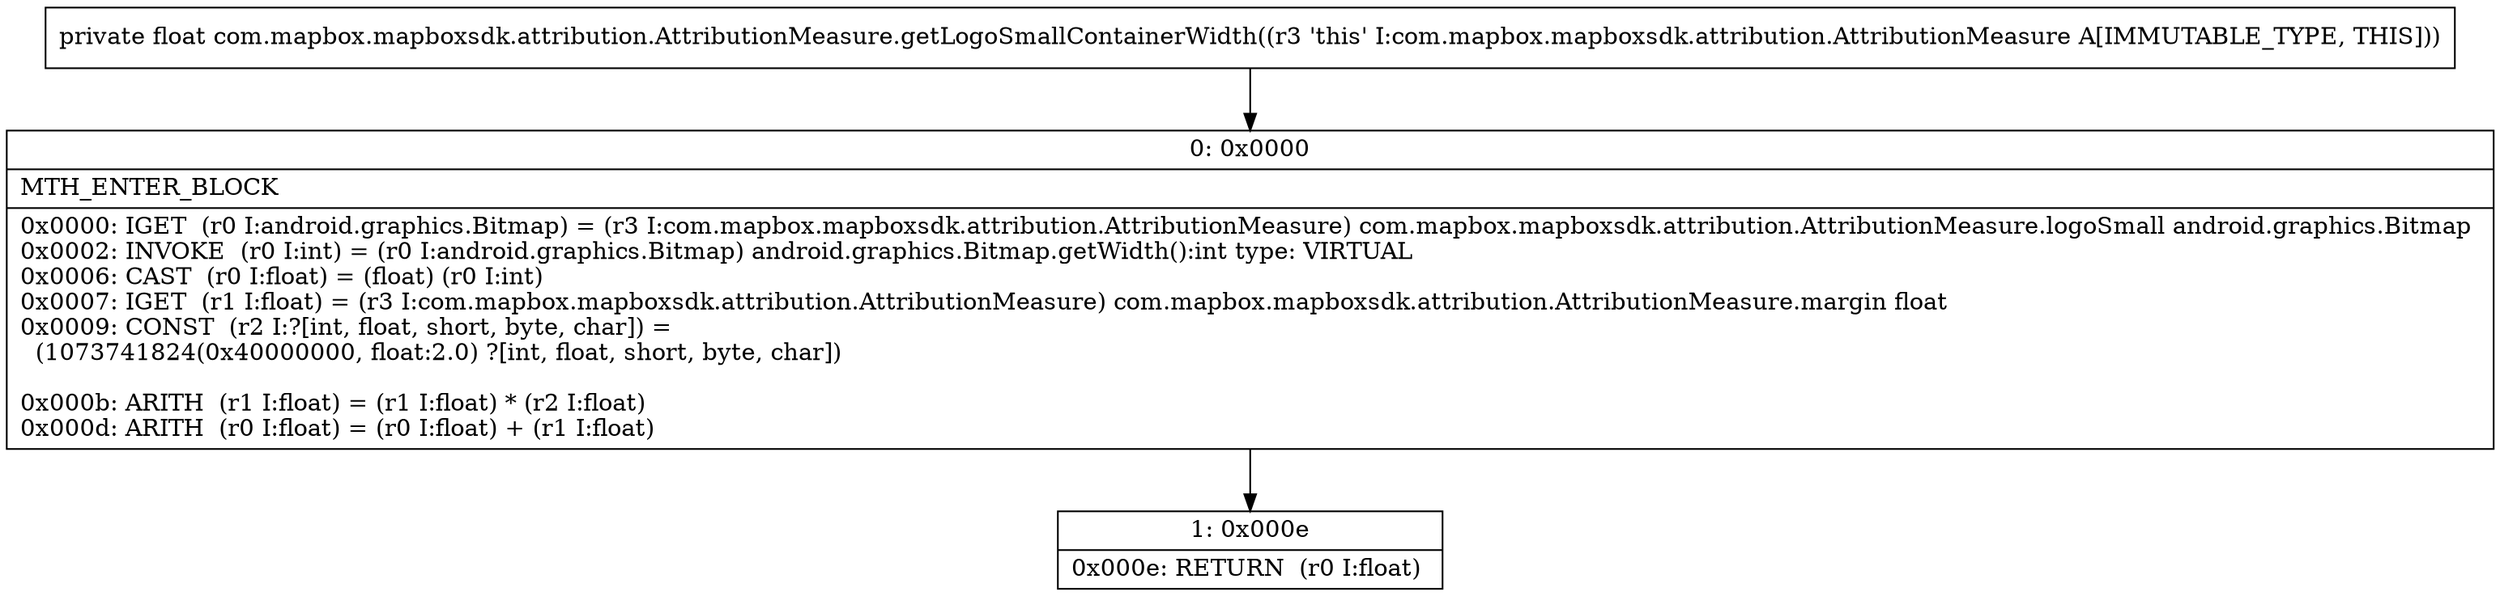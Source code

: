 digraph "CFG forcom.mapbox.mapboxsdk.attribution.AttributionMeasure.getLogoSmallContainerWidth()F" {
Node_0 [shape=record,label="{0\:\ 0x0000|MTH_ENTER_BLOCK\l|0x0000: IGET  (r0 I:android.graphics.Bitmap) = (r3 I:com.mapbox.mapboxsdk.attribution.AttributionMeasure) com.mapbox.mapboxsdk.attribution.AttributionMeasure.logoSmall android.graphics.Bitmap \l0x0002: INVOKE  (r0 I:int) = (r0 I:android.graphics.Bitmap) android.graphics.Bitmap.getWidth():int type: VIRTUAL \l0x0006: CAST  (r0 I:float) = (float) (r0 I:int) \l0x0007: IGET  (r1 I:float) = (r3 I:com.mapbox.mapboxsdk.attribution.AttributionMeasure) com.mapbox.mapboxsdk.attribution.AttributionMeasure.margin float \l0x0009: CONST  (r2 I:?[int, float, short, byte, char]) = \l  (1073741824(0x40000000, float:2.0) ?[int, float, short, byte, char])\l \l0x000b: ARITH  (r1 I:float) = (r1 I:float) * (r2 I:float) \l0x000d: ARITH  (r0 I:float) = (r0 I:float) + (r1 I:float) \l}"];
Node_1 [shape=record,label="{1\:\ 0x000e|0x000e: RETURN  (r0 I:float) \l}"];
MethodNode[shape=record,label="{private float com.mapbox.mapboxsdk.attribution.AttributionMeasure.getLogoSmallContainerWidth((r3 'this' I:com.mapbox.mapboxsdk.attribution.AttributionMeasure A[IMMUTABLE_TYPE, THIS])) }"];
MethodNode -> Node_0;
Node_0 -> Node_1;
}

